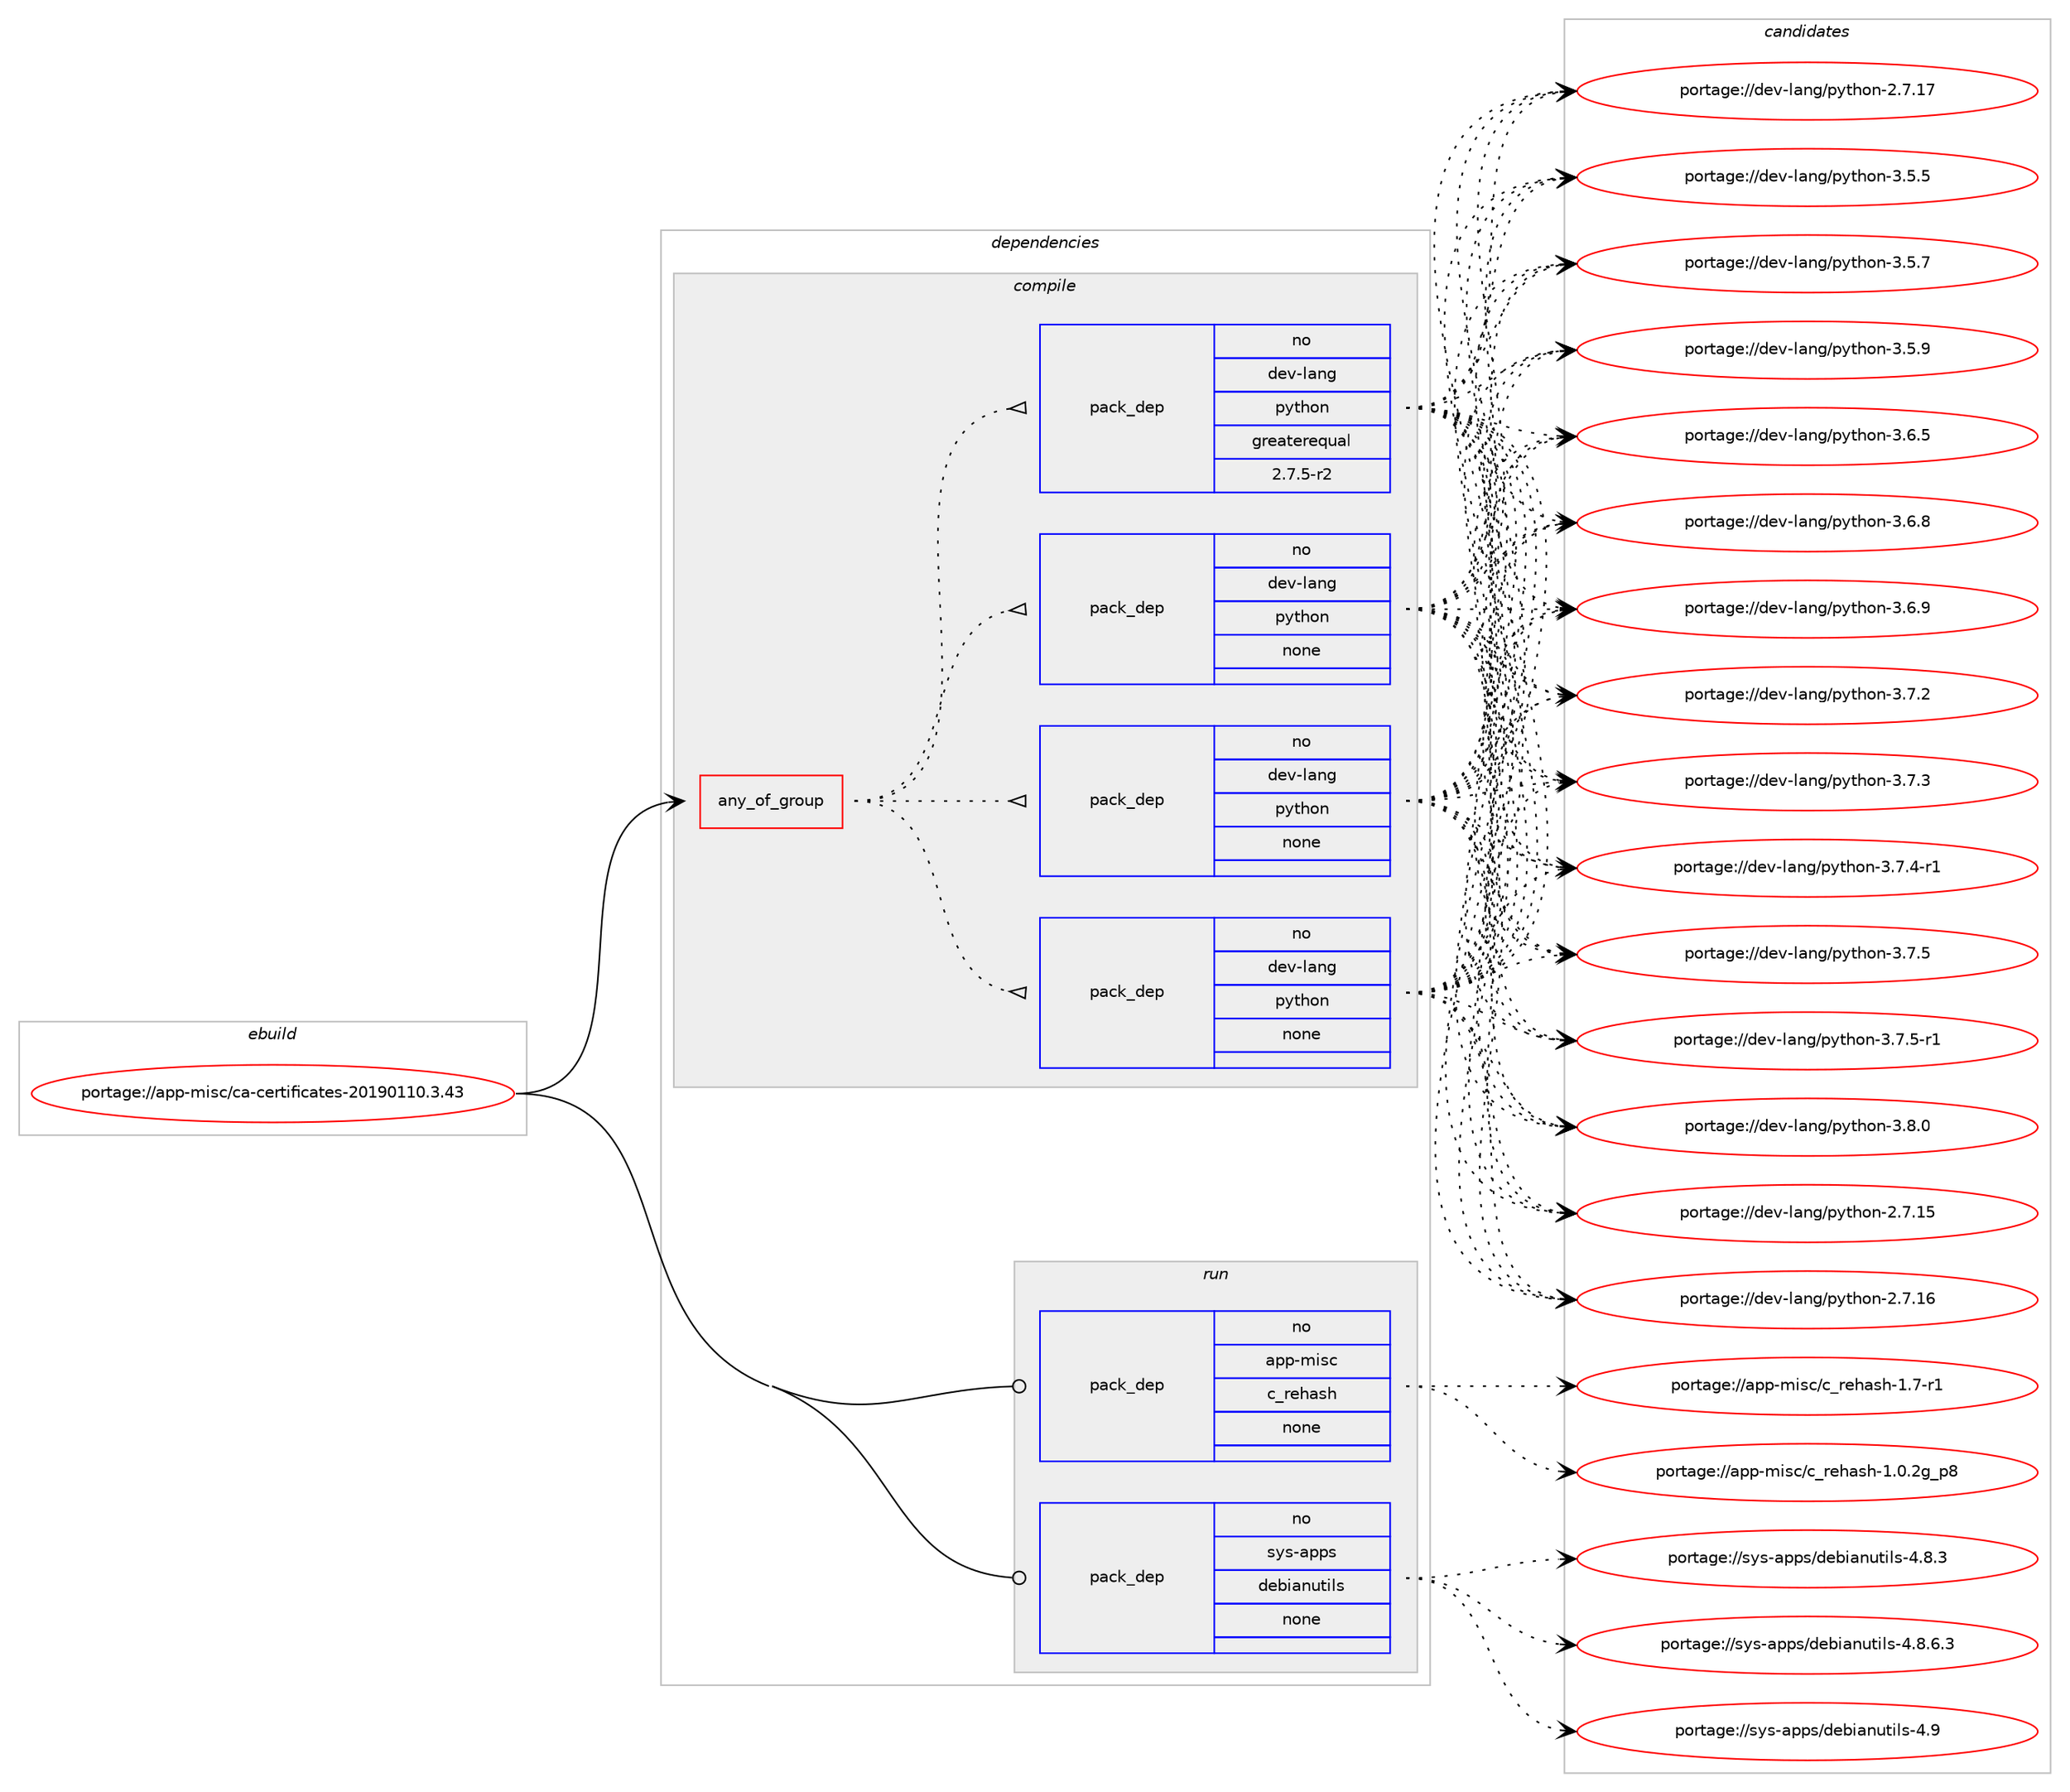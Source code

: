 digraph prolog {

# *************
# Graph options
# *************

newrank=true;
concentrate=true;
compound=true;
graph [rankdir=LR,fontname=Helvetica,fontsize=10,ranksep=1.5];#, ranksep=2.5, nodesep=0.2];
edge  [arrowhead=vee];
node  [fontname=Helvetica,fontsize=10];

# **********
# The ebuild
# **********

subgraph cluster_leftcol {
color=gray;
rank=same;
label=<<i>ebuild</i>>;
id [label="portage://app-misc/ca-certificates-20190110.3.43", color=red, width=4, href="../app-misc/ca-certificates-20190110.3.43.svg"];
}

# ****************
# The dependencies
# ****************

subgraph cluster_midcol {
color=gray;
label=<<i>dependencies</i>>;
subgraph cluster_compile {
fillcolor="#eeeeee";
style=filled;
label=<<i>compile</i>>;
subgraph any518 {
dependency33481 [label=<<TABLE BORDER="0" CELLBORDER="1" CELLSPACING="0" CELLPADDING="4"><TR><TD CELLPADDING="10">any_of_group</TD></TR></TABLE>>, shape=none, color=red];subgraph pack24528 {
dependency33482 [label=<<TABLE BORDER="0" CELLBORDER="1" CELLSPACING="0" CELLPADDING="4" WIDTH="220"><TR><TD ROWSPAN="6" CELLPADDING="30">pack_dep</TD></TR><TR><TD WIDTH="110">no</TD></TR><TR><TD>dev-lang</TD></TR><TR><TD>python</TD></TR><TR><TD>none</TD></TR><TR><TD></TD></TR></TABLE>>, shape=none, color=blue];
}
dependency33481:e -> dependency33482:w [weight=20,style="dotted",arrowhead="oinv"];
subgraph pack24529 {
dependency33483 [label=<<TABLE BORDER="0" CELLBORDER="1" CELLSPACING="0" CELLPADDING="4" WIDTH="220"><TR><TD ROWSPAN="6" CELLPADDING="30">pack_dep</TD></TR><TR><TD WIDTH="110">no</TD></TR><TR><TD>dev-lang</TD></TR><TR><TD>python</TD></TR><TR><TD>none</TD></TR><TR><TD></TD></TR></TABLE>>, shape=none, color=blue];
}
dependency33481:e -> dependency33483:w [weight=20,style="dotted",arrowhead="oinv"];
subgraph pack24530 {
dependency33484 [label=<<TABLE BORDER="0" CELLBORDER="1" CELLSPACING="0" CELLPADDING="4" WIDTH="220"><TR><TD ROWSPAN="6" CELLPADDING="30">pack_dep</TD></TR><TR><TD WIDTH="110">no</TD></TR><TR><TD>dev-lang</TD></TR><TR><TD>python</TD></TR><TR><TD>none</TD></TR><TR><TD></TD></TR></TABLE>>, shape=none, color=blue];
}
dependency33481:e -> dependency33484:w [weight=20,style="dotted",arrowhead="oinv"];
subgraph pack24531 {
dependency33485 [label=<<TABLE BORDER="0" CELLBORDER="1" CELLSPACING="0" CELLPADDING="4" WIDTH="220"><TR><TD ROWSPAN="6" CELLPADDING="30">pack_dep</TD></TR><TR><TD WIDTH="110">no</TD></TR><TR><TD>dev-lang</TD></TR><TR><TD>python</TD></TR><TR><TD>greaterequal</TD></TR><TR><TD>2.7.5-r2</TD></TR></TABLE>>, shape=none, color=blue];
}
dependency33481:e -> dependency33485:w [weight=20,style="dotted",arrowhead="oinv"];
}
id:e -> dependency33481:w [weight=20,style="solid",arrowhead="vee"];
}
subgraph cluster_compileandrun {
fillcolor="#eeeeee";
style=filled;
label=<<i>compile and run</i>>;
}
subgraph cluster_run {
fillcolor="#eeeeee";
style=filled;
label=<<i>run</i>>;
subgraph pack24532 {
dependency33486 [label=<<TABLE BORDER="0" CELLBORDER="1" CELLSPACING="0" CELLPADDING="4" WIDTH="220"><TR><TD ROWSPAN="6" CELLPADDING="30">pack_dep</TD></TR><TR><TD WIDTH="110">no</TD></TR><TR><TD>app-misc</TD></TR><TR><TD>c_rehash</TD></TR><TR><TD>none</TD></TR><TR><TD></TD></TR></TABLE>>, shape=none, color=blue];
}
id:e -> dependency33486:w [weight=20,style="solid",arrowhead="odot"];
subgraph pack24533 {
dependency33487 [label=<<TABLE BORDER="0" CELLBORDER="1" CELLSPACING="0" CELLPADDING="4" WIDTH="220"><TR><TD ROWSPAN="6" CELLPADDING="30">pack_dep</TD></TR><TR><TD WIDTH="110">no</TD></TR><TR><TD>sys-apps</TD></TR><TR><TD>debianutils</TD></TR><TR><TD>none</TD></TR><TR><TD></TD></TR></TABLE>>, shape=none, color=blue];
}
id:e -> dependency33487:w [weight=20,style="solid",arrowhead="odot"];
}
}

# **************
# The candidates
# **************

subgraph cluster_choices {
rank=same;
color=gray;
label=<<i>candidates</i>>;

subgraph choice24528 {
color=black;
nodesep=1;
choiceportage10010111845108971101034711212111610411111045504655464953 [label="portage://dev-lang/python-2.7.15", color=red, width=4,href="../dev-lang/python-2.7.15.svg"];
choiceportage10010111845108971101034711212111610411111045504655464954 [label="portage://dev-lang/python-2.7.16", color=red, width=4,href="../dev-lang/python-2.7.16.svg"];
choiceportage10010111845108971101034711212111610411111045504655464955 [label="portage://dev-lang/python-2.7.17", color=red, width=4,href="../dev-lang/python-2.7.17.svg"];
choiceportage100101118451089711010347112121116104111110455146534653 [label="portage://dev-lang/python-3.5.5", color=red, width=4,href="../dev-lang/python-3.5.5.svg"];
choiceportage100101118451089711010347112121116104111110455146534655 [label="portage://dev-lang/python-3.5.7", color=red, width=4,href="../dev-lang/python-3.5.7.svg"];
choiceportage100101118451089711010347112121116104111110455146534657 [label="portage://dev-lang/python-3.5.9", color=red, width=4,href="../dev-lang/python-3.5.9.svg"];
choiceportage100101118451089711010347112121116104111110455146544653 [label="portage://dev-lang/python-3.6.5", color=red, width=4,href="../dev-lang/python-3.6.5.svg"];
choiceportage100101118451089711010347112121116104111110455146544656 [label="portage://dev-lang/python-3.6.8", color=red, width=4,href="../dev-lang/python-3.6.8.svg"];
choiceportage100101118451089711010347112121116104111110455146544657 [label="portage://dev-lang/python-3.6.9", color=red, width=4,href="../dev-lang/python-3.6.9.svg"];
choiceportage100101118451089711010347112121116104111110455146554650 [label="portage://dev-lang/python-3.7.2", color=red, width=4,href="../dev-lang/python-3.7.2.svg"];
choiceportage100101118451089711010347112121116104111110455146554651 [label="portage://dev-lang/python-3.7.3", color=red, width=4,href="../dev-lang/python-3.7.3.svg"];
choiceportage1001011184510897110103471121211161041111104551465546524511449 [label="portage://dev-lang/python-3.7.4-r1", color=red, width=4,href="../dev-lang/python-3.7.4-r1.svg"];
choiceportage100101118451089711010347112121116104111110455146554653 [label="portage://dev-lang/python-3.7.5", color=red, width=4,href="../dev-lang/python-3.7.5.svg"];
choiceportage1001011184510897110103471121211161041111104551465546534511449 [label="portage://dev-lang/python-3.7.5-r1", color=red, width=4,href="../dev-lang/python-3.7.5-r1.svg"];
choiceportage100101118451089711010347112121116104111110455146564648 [label="portage://dev-lang/python-3.8.0", color=red, width=4,href="../dev-lang/python-3.8.0.svg"];
dependency33482:e -> choiceportage10010111845108971101034711212111610411111045504655464953:w [style=dotted,weight="100"];
dependency33482:e -> choiceportage10010111845108971101034711212111610411111045504655464954:w [style=dotted,weight="100"];
dependency33482:e -> choiceportage10010111845108971101034711212111610411111045504655464955:w [style=dotted,weight="100"];
dependency33482:e -> choiceportage100101118451089711010347112121116104111110455146534653:w [style=dotted,weight="100"];
dependency33482:e -> choiceportage100101118451089711010347112121116104111110455146534655:w [style=dotted,weight="100"];
dependency33482:e -> choiceportage100101118451089711010347112121116104111110455146534657:w [style=dotted,weight="100"];
dependency33482:e -> choiceportage100101118451089711010347112121116104111110455146544653:w [style=dotted,weight="100"];
dependency33482:e -> choiceportage100101118451089711010347112121116104111110455146544656:w [style=dotted,weight="100"];
dependency33482:e -> choiceportage100101118451089711010347112121116104111110455146544657:w [style=dotted,weight="100"];
dependency33482:e -> choiceportage100101118451089711010347112121116104111110455146554650:w [style=dotted,weight="100"];
dependency33482:e -> choiceportage100101118451089711010347112121116104111110455146554651:w [style=dotted,weight="100"];
dependency33482:e -> choiceportage1001011184510897110103471121211161041111104551465546524511449:w [style=dotted,weight="100"];
dependency33482:e -> choiceportage100101118451089711010347112121116104111110455146554653:w [style=dotted,weight="100"];
dependency33482:e -> choiceportage1001011184510897110103471121211161041111104551465546534511449:w [style=dotted,weight="100"];
dependency33482:e -> choiceportage100101118451089711010347112121116104111110455146564648:w [style=dotted,weight="100"];
}
subgraph choice24529 {
color=black;
nodesep=1;
choiceportage10010111845108971101034711212111610411111045504655464953 [label="portage://dev-lang/python-2.7.15", color=red, width=4,href="../dev-lang/python-2.7.15.svg"];
choiceportage10010111845108971101034711212111610411111045504655464954 [label="portage://dev-lang/python-2.7.16", color=red, width=4,href="../dev-lang/python-2.7.16.svg"];
choiceportage10010111845108971101034711212111610411111045504655464955 [label="portage://dev-lang/python-2.7.17", color=red, width=4,href="../dev-lang/python-2.7.17.svg"];
choiceportage100101118451089711010347112121116104111110455146534653 [label="portage://dev-lang/python-3.5.5", color=red, width=4,href="../dev-lang/python-3.5.5.svg"];
choiceportage100101118451089711010347112121116104111110455146534655 [label="portage://dev-lang/python-3.5.7", color=red, width=4,href="../dev-lang/python-3.5.7.svg"];
choiceportage100101118451089711010347112121116104111110455146534657 [label="portage://dev-lang/python-3.5.9", color=red, width=4,href="../dev-lang/python-3.5.9.svg"];
choiceportage100101118451089711010347112121116104111110455146544653 [label="portage://dev-lang/python-3.6.5", color=red, width=4,href="../dev-lang/python-3.6.5.svg"];
choiceportage100101118451089711010347112121116104111110455146544656 [label="portage://dev-lang/python-3.6.8", color=red, width=4,href="../dev-lang/python-3.6.8.svg"];
choiceportage100101118451089711010347112121116104111110455146544657 [label="portage://dev-lang/python-3.6.9", color=red, width=4,href="../dev-lang/python-3.6.9.svg"];
choiceportage100101118451089711010347112121116104111110455146554650 [label="portage://dev-lang/python-3.7.2", color=red, width=4,href="../dev-lang/python-3.7.2.svg"];
choiceportage100101118451089711010347112121116104111110455146554651 [label="portage://dev-lang/python-3.7.3", color=red, width=4,href="../dev-lang/python-3.7.3.svg"];
choiceportage1001011184510897110103471121211161041111104551465546524511449 [label="portage://dev-lang/python-3.7.4-r1", color=red, width=4,href="../dev-lang/python-3.7.4-r1.svg"];
choiceportage100101118451089711010347112121116104111110455146554653 [label="portage://dev-lang/python-3.7.5", color=red, width=4,href="../dev-lang/python-3.7.5.svg"];
choiceportage1001011184510897110103471121211161041111104551465546534511449 [label="portage://dev-lang/python-3.7.5-r1", color=red, width=4,href="../dev-lang/python-3.7.5-r1.svg"];
choiceportage100101118451089711010347112121116104111110455146564648 [label="portage://dev-lang/python-3.8.0", color=red, width=4,href="../dev-lang/python-3.8.0.svg"];
dependency33483:e -> choiceportage10010111845108971101034711212111610411111045504655464953:w [style=dotted,weight="100"];
dependency33483:e -> choiceportage10010111845108971101034711212111610411111045504655464954:w [style=dotted,weight="100"];
dependency33483:e -> choiceportage10010111845108971101034711212111610411111045504655464955:w [style=dotted,weight="100"];
dependency33483:e -> choiceportage100101118451089711010347112121116104111110455146534653:w [style=dotted,weight="100"];
dependency33483:e -> choiceportage100101118451089711010347112121116104111110455146534655:w [style=dotted,weight="100"];
dependency33483:e -> choiceportage100101118451089711010347112121116104111110455146534657:w [style=dotted,weight="100"];
dependency33483:e -> choiceportage100101118451089711010347112121116104111110455146544653:w [style=dotted,weight="100"];
dependency33483:e -> choiceportage100101118451089711010347112121116104111110455146544656:w [style=dotted,weight="100"];
dependency33483:e -> choiceportage100101118451089711010347112121116104111110455146544657:w [style=dotted,weight="100"];
dependency33483:e -> choiceportage100101118451089711010347112121116104111110455146554650:w [style=dotted,weight="100"];
dependency33483:e -> choiceportage100101118451089711010347112121116104111110455146554651:w [style=dotted,weight="100"];
dependency33483:e -> choiceportage1001011184510897110103471121211161041111104551465546524511449:w [style=dotted,weight="100"];
dependency33483:e -> choiceportage100101118451089711010347112121116104111110455146554653:w [style=dotted,weight="100"];
dependency33483:e -> choiceportage1001011184510897110103471121211161041111104551465546534511449:w [style=dotted,weight="100"];
dependency33483:e -> choiceportage100101118451089711010347112121116104111110455146564648:w [style=dotted,weight="100"];
}
subgraph choice24530 {
color=black;
nodesep=1;
choiceportage10010111845108971101034711212111610411111045504655464953 [label="portage://dev-lang/python-2.7.15", color=red, width=4,href="../dev-lang/python-2.7.15.svg"];
choiceportage10010111845108971101034711212111610411111045504655464954 [label="portage://dev-lang/python-2.7.16", color=red, width=4,href="../dev-lang/python-2.7.16.svg"];
choiceportage10010111845108971101034711212111610411111045504655464955 [label="portage://dev-lang/python-2.7.17", color=red, width=4,href="../dev-lang/python-2.7.17.svg"];
choiceportage100101118451089711010347112121116104111110455146534653 [label="portage://dev-lang/python-3.5.5", color=red, width=4,href="../dev-lang/python-3.5.5.svg"];
choiceportage100101118451089711010347112121116104111110455146534655 [label="portage://dev-lang/python-3.5.7", color=red, width=4,href="../dev-lang/python-3.5.7.svg"];
choiceportage100101118451089711010347112121116104111110455146534657 [label="portage://dev-lang/python-3.5.9", color=red, width=4,href="../dev-lang/python-3.5.9.svg"];
choiceportage100101118451089711010347112121116104111110455146544653 [label="portage://dev-lang/python-3.6.5", color=red, width=4,href="../dev-lang/python-3.6.5.svg"];
choiceportage100101118451089711010347112121116104111110455146544656 [label="portage://dev-lang/python-3.6.8", color=red, width=4,href="../dev-lang/python-3.6.8.svg"];
choiceportage100101118451089711010347112121116104111110455146544657 [label="portage://dev-lang/python-3.6.9", color=red, width=4,href="../dev-lang/python-3.6.9.svg"];
choiceportage100101118451089711010347112121116104111110455146554650 [label="portage://dev-lang/python-3.7.2", color=red, width=4,href="../dev-lang/python-3.7.2.svg"];
choiceportage100101118451089711010347112121116104111110455146554651 [label="portage://dev-lang/python-3.7.3", color=red, width=4,href="../dev-lang/python-3.7.3.svg"];
choiceportage1001011184510897110103471121211161041111104551465546524511449 [label="portage://dev-lang/python-3.7.4-r1", color=red, width=4,href="../dev-lang/python-3.7.4-r1.svg"];
choiceportage100101118451089711010347112121116104111110455146554653 [label="portage://dev-lang/python-3.7.5", color=red, width=4,href="../dev-lang/python-3.7.5.svg"];
choiceportage1001011184510897110103471121211161041111104551465546534511449 [label="portage://dev-lang/python-3.7.5-r1", color=red, width=4,href="../dev-lang/python-3.7.5-r1.svg"];
choiceportage100101118451089711010347112121116104111110455146564648 [label="portage://dev-lang/python-3.8.0", color=red, width=4,href="../dev-lang/python-3.8.0.svg"];
dependency33484:e -> choiceportage10010111845108971101034711212111610411111045504655464953:w [style=dotted,weight="100"];
dependency33484:e -> choiceportage10010111845108971101034711212111610411111045504655464954:w [style=dotted,weight="100"];
dependency33484:e -> choiceportage10010111845108971101034711212111610411111045504655464955:w [style=dotted,weight="100"];
dependency33484:e -> choiceportage100101118451089711010347112121116104111110455146534653:w [style=dotted,weight="100"];
dependency33484:e -> choiceportage100101118451089711010347112121116104111110455146534655:w [style=dotted,weight="100"];
dependency33484:e -> choiceportage100101118451089711010347112121116104111110455146534657:w [style=dotted,weight="100"];
dependency33484:e -> choiceportage100101118451089711010347112121116104111110455146544653:w [style=dotted,weight="100"];
dependency33484:e -> choiceportage100101118451089711010347112121116104111110455146544656:w [style=dotted,weight="100"];
dependency33484:e -> choiceportage100101118451089711010347112121116104111110455146544657:w [style=dotted,weight="100"];
dependency33484:e -> choiceportage100101118451089711010347112121116104111110455146554650:w [style=dotted,weight="100"];
dependency33484:e -> choiceportage100101118451089711010347112121116104111110455146554651:w [style=dotted,weight="100"];
dependency33484:e -> choiceportage1001011184510897110103471121211161041111104551465546524511449:w [style=dotted,weight="100"];
dependency33484:e -> choiceportage100101118451089711010347112121116104111110455146554653:w [style=dotted,weight="100"];
dependency33484:e -> choiceportage1001011184510897110103471121211161041111104551465546534511449:w [style=dotted,weight="100"];
dependency33484:e -> choiceportage100101118451089711010347112121116104111110455146564648:w [style=dotted,weight="100"];
}
subgraph choice24531 {
color=black;
nodesep=1;
choiceportage10010111845108971101034711212111610411111045504655464953 [label="portage://dev-lang/python-2.7.15", color=red, width=4,href="../dev-lang/python-2.7.15.svg"];
choiceportage10010111845108971101034711212111610411111045504655464954 [label="portage://dev-lang/python-2.7.16", color=red, width=4,href="../dev-lang/python-2.7.16.svg"];
choiceportage10010111845108971101034711212111610411111045504655464955 [label="portage://dev-lang/python-2.7.17", color=red, width=4,href="../dev-lang/python-2.7.17.svg"];
choiceportage100101118451089711010347112121116104111110455146534653 [label="portage://dev-lang/python-3.5.5", color=red, width=4,href="../dev-lang/python-3.5.5.svg"];
choiceportage100101118451089711010347112121116104111110455146534655 [label="portage://dev-lang/python-3.5.7", color=red, width=4,href="../dev-lang/python-3.5.7.svg"];
choiceportage100101118451089711010347112121116104111110455146534657 [label="portage://dev-lang/python-3.5.9", color=red, width=4,href="../dev-lang/python-3.5.9.svg"];
choiceportage100101118451089711010347112121116104111110455146544653 [label="portage://dev-lang/python-3.6.5", color=red, width=4,href="../dev-lang/python-3.6.5.svg"];
choiceportage100101118451089711010347112121116104111110455146544656 [label="portage://dev-lang/python-3.6.8", color=red, width=4,href="../dev-lang/python-3.6.8.svg"];
choiceportage100101118451089711010347112121116104111110455146544657 [label="portage://dev-lang/python-3.6.9", color=red, width=4,href="../dev-lang/python-3.6.9.svg"];
choiceportage100101118451089711010347112121116104111110455146554650 [label="portage://dev-lang/python-3.7.2", color=red, width=4,href="../dev-lang/python-3.7.2.svg"];
choiceportage100101118451089711010347112121116104111110455146554651 [label="portage://dev-lang/python-3.7.3", color=red, width=4,href="../dev-lang/python-3.7.3.svg"];
choiceportage1001011184510897110103471121211161041111104551465546524511449 [label="portage://dev-lang/python-3.7.4-r1", color=red, width=4,href="../dev-lang/python-3.7.4-r1.svg"];
choiceportage100101118451089711010347112121116104111110455146554653 [label="portage://dev-lang/python-3.7.5", color=red, width=4,href="../dev-lang/python-3.7.5.svg"];
choiceportage1001011184510897110103471121211161041111104551465546534511449 [label="portage://dev-lang/python-3.7.5-r1", color=red, width=4,href="../dev-lang/python-3.7.5-r1.svg"];
choiceportage100101118451089711010347112121116104111110455146564648 [label="portage://dev-lang/python-3.8.0", color=red, width=4,href="../dev-lang/python-3.8.0.svg"];
dependency33485:e -> choiceportage10010111845108971101034711212111610411111045504655464953:w [style=dotted,weight="100"];
dependency33485:e -> choiceportage10010111845108971101034711212111610411111045504655464954:w [style=dotted,weight="100"];
dependency33485:e -> choiceportage10010111845108971101034711212111610411111045504655464955:w [style=dotted,weight="100"];
dependency33485:e -> choiceportage100101118451089711010347112121116104111110455146534653:w [style=dotted,weight="100"];
dependency33485:e -> choiceportage100101118451089711010347112121116104111110455146534655:w [style=dotted,weight="100"];
dependency33485:e -> choiceportage100101118451089711010347112121116104111110455146534657:w [style=dotted,weight="100"];
dependency33485:e -> choiceportage100101118451089711010347112121116104111110455146544653:w [style=dotted,weight="100"];
dependency33485:e -> choiceportage100101118451089711010347112121116104111110455146544656:w [style=dotted,weight="100"];
dependency33485:e -> choiceportage100101118451089711010347112121116104111110455146544657:w [style=dotted,weight="100"];
dependency33485:e -> choiceportage100101118451089711010347112121116104111110455146554650:w [style=dotted,weight="100"];
dependency33485:e -> choiceportage100101118451089711010347112121116104111110455146554651:w [style=dotted,weight="100"];
dependency33485:e -> choiceportage1001011184510897110103471121211161041111104551465546524511449:w [style=dotted,weight="100"];
dependency33485:e -> choiceportage100101118451089711010347112121116104111110455146554653:w [style=dotted,weight="100"];
dependency33485:e -> choiceportage1001011184510897110103471121211161041111104551465546534511449:w [style=dotted,weight="100"];
dependency33485:e -> choiceportage100101118451089711010347112121116104111110455146564648:w [style=dotted,weight="100"];
}
subgraph choice24532 {
color=black;
nodesep=1;
choiceportage971121124510910511599479995114101104971151044549464846501039511256 [label="portage://app-misc/c_rehash-1.0.2g_p8", color=red, width=4,href="../app-misc/c_rehash-1.0.2g_p8.svg"];
choiceportage97112112451091051159947999511410110497115104454946554511449 [label="portage://app-misc/c_rehash-1.7-r1", color=red, width=4,href="../app-misc/c_rehash-1.7-r1.svg"];
dependency33486:e -> choiceportage971121124510910511599479995114101104971151044549464846501039511256:w [style=dotted,weight="100"];
dependency33486:e -> choiceportage97112112451091051159947999511410110497115104454946554511449:w [style=dotted,weight="100"];
}
subgraph choice24533 {
color=black;
nodesep=1;
choiceportage1151211154597112112115471001019810597110117116105108115455246564651 [label="portage://sys-apps/debianutils-4.8.3", color=red, width=4,href="../sys-apps/debianutils-4.8.3.svg"];
choiceportage11512111545971121121154710010198105971101171161051081154552465646544651 [label="portage://sys-apps/debianutils-4.8.6.3", color=red, width=4,href="../sys-apps/debianutils-4.8.6.3.svg"];
choiceportage115121115459711211211547100101981059711011711610510811545524657 [label="portage://sys-apps/debianutils-4.9", color=red, width=4,href="../sys-apps/debianutils-4.9.svg"];
dependency33487:e -> choiceportage1151211154597112112115471001019810597110117116105108115455246564651:w [style=dotted,weight="100"];
dependency33487:e -> choiceportage11512111545971121121154710010198105971101171161051081154552465646544651:w [style=dotted,weight="100"];
dependency33487:e -> choiceportage115121115459711211211547100101981059711011711610510811545524657:w [style=dotted,weight="100"];
}
}

}

